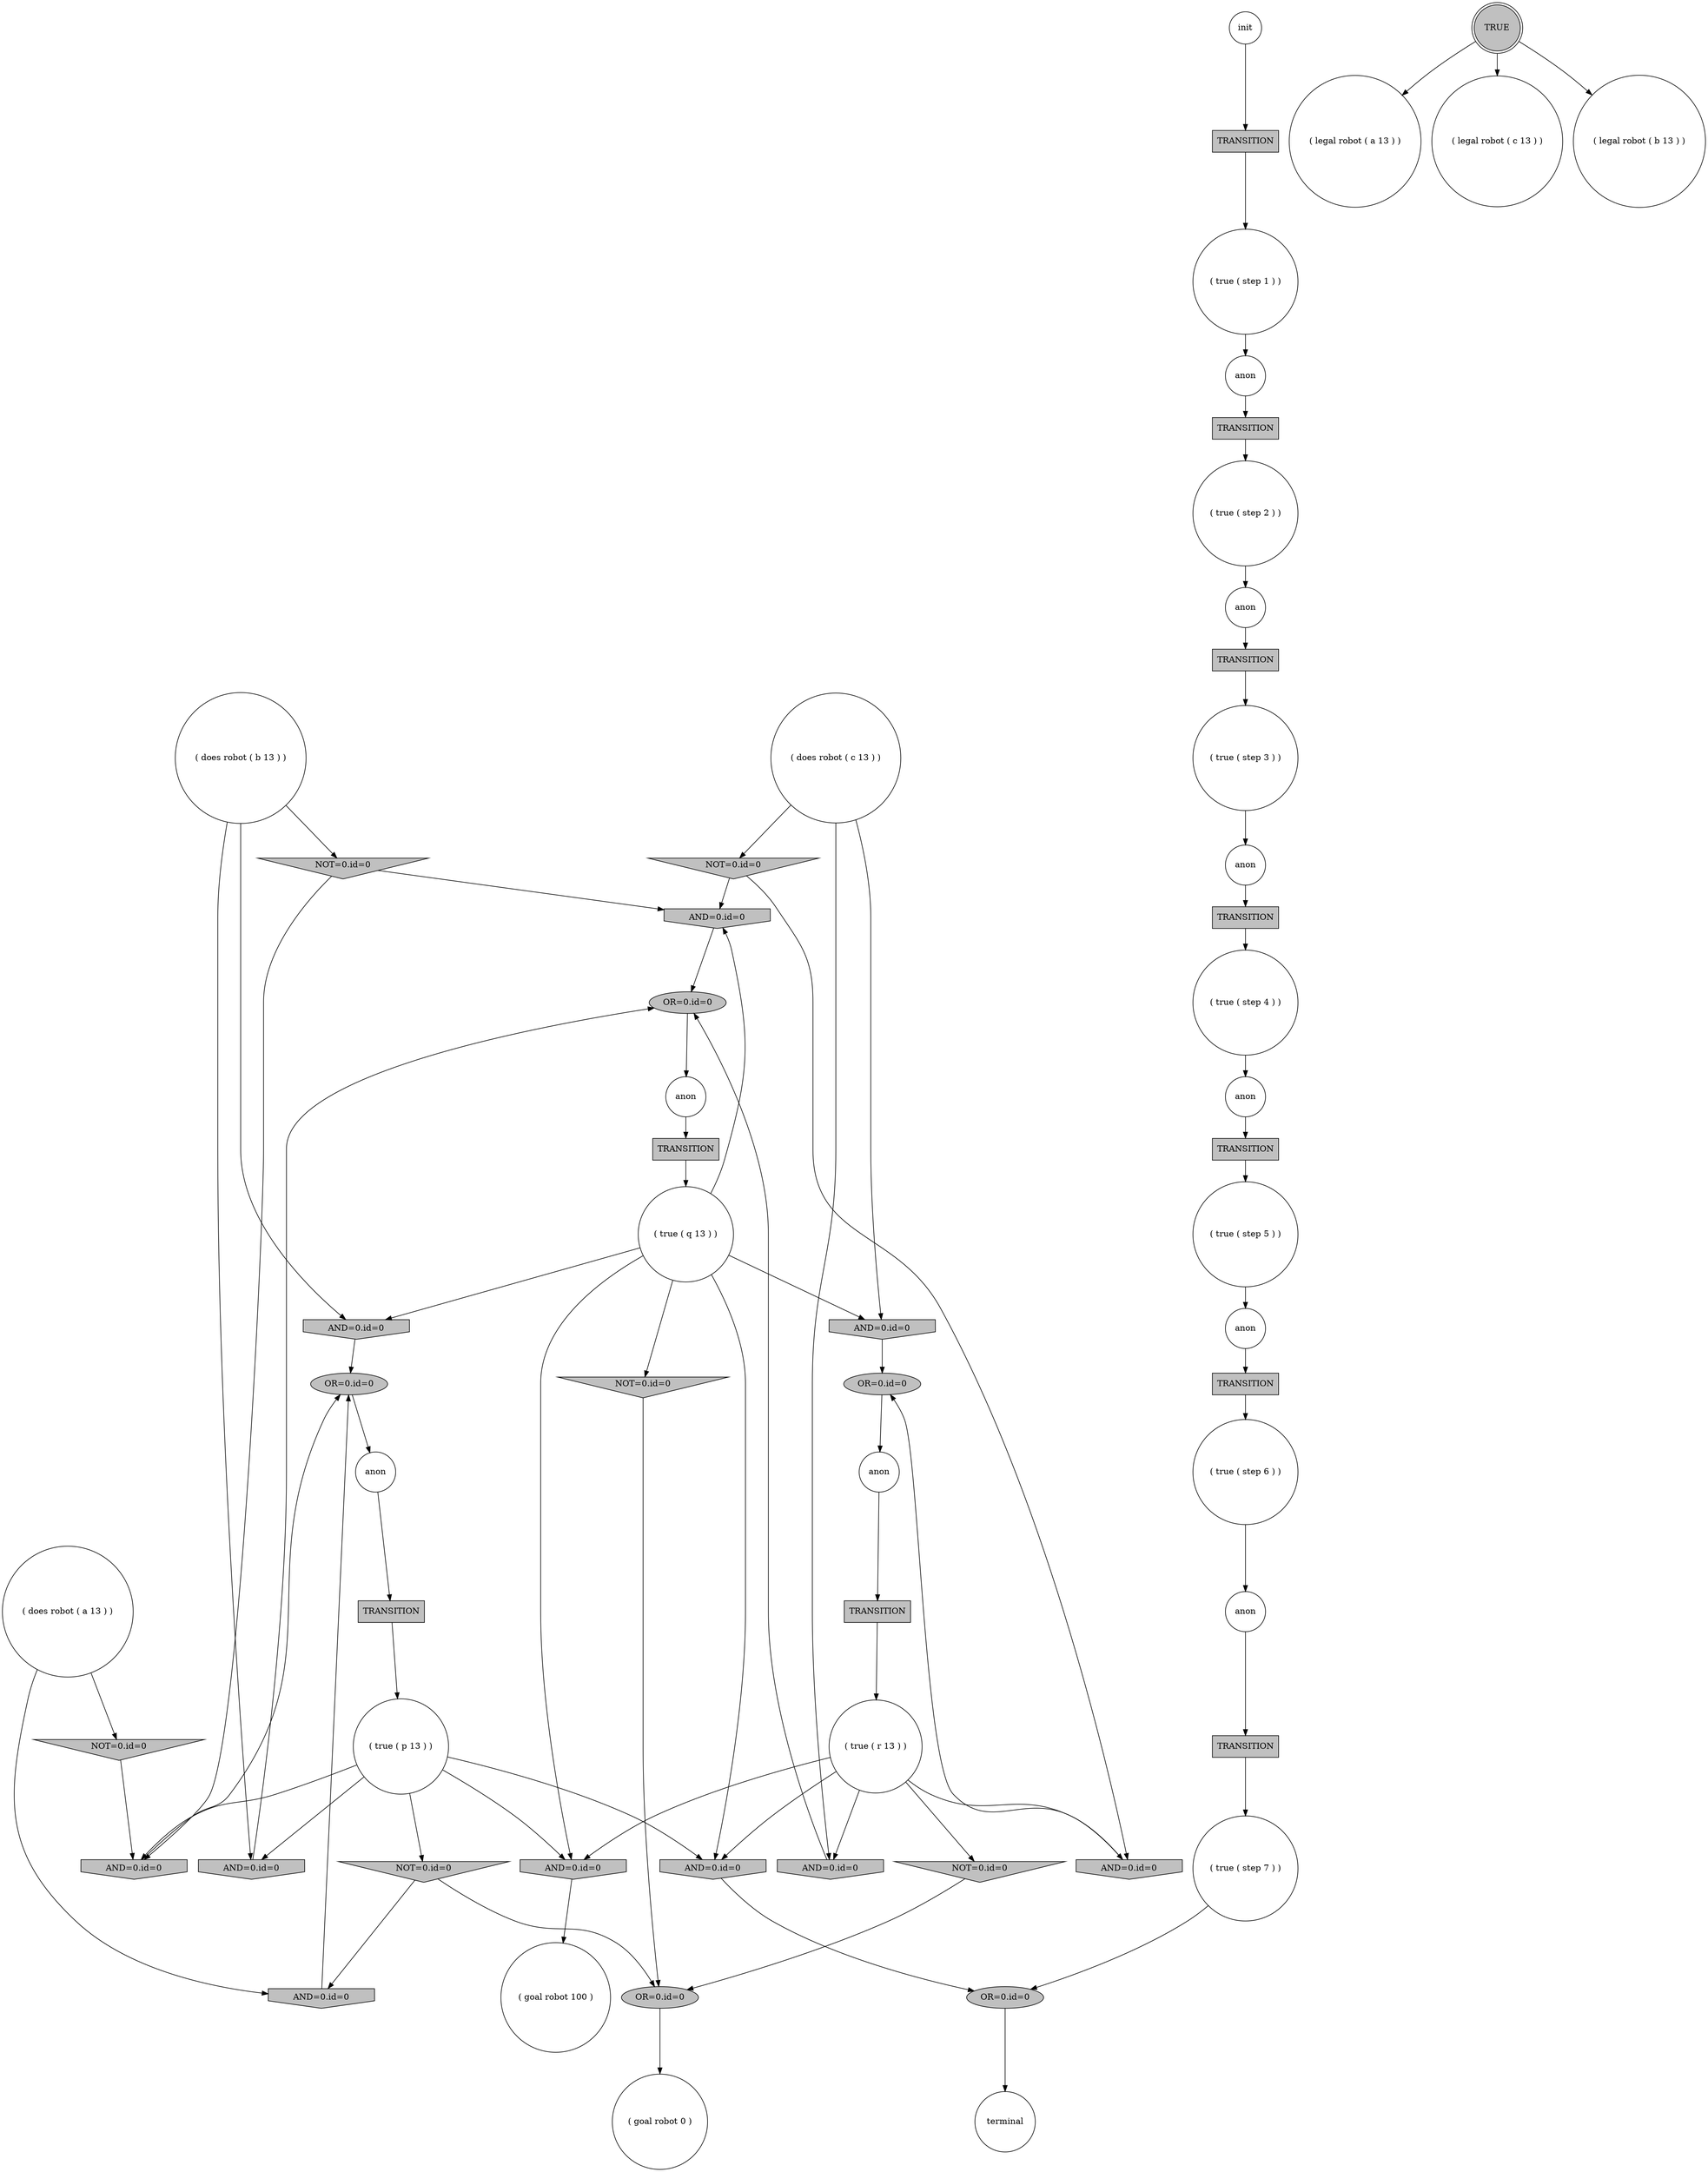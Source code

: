 digraph propNet
{
	"@7aa552ac"[shape=invhouse, style= filled, fillcolor=grey, label="AND=0.id=0"]; "@7aa552ac"->"@40f1bd82"; 
	"@39b351ac"[shape=ellipse, style= filled, fillcolor=grey, label="OR=0.id=0"]; "@39b351ac"->"@477debce"; 
	"@6fab37e7"[shape=ellipse, style= filled, fillcolor=grey, label="OR=0.id=0"]; "@6fab37e7"->"@437163ae"; 
	"@64694ce7"[shape=circle, style= filled, fillcolor=white, label="init"]; "@64694ce7"->"@460c132d"; 
	"@41e6494b"[shape=circle, style= filled, fillcolor=white, label="( goal robot 100 )"]; 
	"@627a6ab6"[shape=invhouse, style= filled, fillcolor=grey, label="AND=0.id=0"]; "@627a6ab6"->"@6fab37e7"; 
	"@437163ae"[shape=circle, style= filled, fillcolor=white, label="terminal"]; 
	"@1eedb607"[shape=circle, style= filled, fillcolor=white, label="( true ( step 1 ) )"]; "@1eedb607"->"@38ca2153"; 
	"@1c280517"[shape=circle, style= filled, fillcolor=white, label="( true ( q 13 ) )"]; "@1c280517"->"@1f17a837"; "@1c280517"->"@5c85fae3"; "@1c280517"->"@7aa552ac"; "@1c280517"->"@3c7ed952"; "@1c280517"->"@627a6ab6"; "@1c280517"->"@7909ebe7"; 
	"@2103104d"[shape=invhouse, style= filled, fillcolor=grey, label="AND=0.id=0"]; "@2103104d"->"@1743c576"; 
	"@4b220a41"[shape=box, style= filled, fillcolor=grey, label="TRANSITION"]; "@4b220a41"->"@1c280517"; 
	"@6ae49393"[shape=circle, style= filled, fillcolor=white, label="( legal robot ( a 13 ) )"]; 
	"@38ca2153"[shape=circle, style= filled, fillcolor=white, label="anon"]; "@38ca2153"->"@2494da20"; 
	"@184de1fa"[shape=circle, style= filled, fillcolor=white, label="anon"]; "@184de1fa"->"@612b543d"; 
	"@3c999557"[shape=circle, style= filled, fillcolor=white, label="( true ( step 7 ) )"]; "@3c999557"->"@6fab37e7"; 
	"@4be8d216"[shape=circle, style= filled, fillcolor=white, label="( does robot ( b 13 ) )"]; "@4be8d216"->"@3035cfb6"; "@4be8d216"->"@27303df8"; "@4be8d216"->"@7909ebe7"; 
	"@574e96b0"[shape=invtriangle, style= filled, fillcolor=grey, label="NOT=0.id=0"]; "@574e96b0"->"@6387a0c5"; "@574e96b0"->"@7aa552ac"; 
	"@238e02a"[shape=invtriangle, style= filled, fillcolor=grey, label="NOT=0.id=0"]; "@238e02a"->"@39b351ac"; 
	"@66e804cf"[shape=circle, style= filled, fillcolor=white, label="( true ( step 4 ) )"]; "@66e804cf"->"@759ec6fb"; 
	"@1743c576"[shape=ellipse, style= filled, fillcolor=grey, label="OR=0.id=0"]; "@1743c576"->"@260653ed"; 
	"@16293468"[shape=circle, style= filled, fillcolor=white, label="( true ( step 5 ) )"]; "@16293468"->"@2909a51d"; 
	"@69e59bab"[shape=circle, style= filled, fillcolor=white, label="( true ( r 13 ) )"]; "@69e59bab"->"@6387a0c5"; "@69e59bab"->"@238e02a"; "@69e59bab"->"@5c85fae3"; "@69e59bab"->"@58809779"; "@69e59bab"->"@627a6ab6"; 
	"@44a346d1"[shape=circle, style= filled, fillcolor=white, label="anon"]; "@44a346d1"->"@4b220a41"; 
	"@15414732"[shape=box, style= filled, fillcolor=grey, label="TRANSITION"]; "@15414732"->"@16293468"; 
	"@27303df8"[shape=invhouse, style= filled, fillcolor=grey, label="AND=0.id=0"]; "@27303df8"->"@40f1bd82"; 
	"@6bcdd903"[shape=circle, style= filled, fillcolor=white, label="( true ( step 3 ) )"]; "@6bcdd903"->"@184de1fa"; 
	"@45b8675b"[shape=circle, style= filled, fillcolor=white, label="( true ( step 2 ) )"]; "@45b8675b"->"@1d1166f4"; 
	"@7909ebe7"[shape=invhouse, style= filled, fillcolor=grey, label="AND=0.id=0"]; "@7909ebe7"->"@1743c576"; 
	"@6387a0c5"[shape=invhouse, style= filled, fillcolor=grey, label="AND=0.id=0"]; "@6387a0c5"->"@11d6040d"; 
	"@759ec6fb"[shape=circle, style= filled, fillcolor=white, label="anon"]; "@759ec6fb"->"@15414732"; 
	"@3004f370"[shape=box, style= filled, fillcolor=grey, label="TRANSITION"]; "@3004f370"->"@3c999557"; 
	"@1d1166f4"[shape=circle, style= filled, fillcolor=white, label="anon"]; "@1d1166f4"->"@710be7bc"; 
	"@2909a51d"[shape=circle, style= filled, fillcolor=white, label="anon"]; "@2909a51d"->"@87a400"; 
	"@2395aff8"[shape=box, style= filled, fillcolor=grey, label="TRANSITION"]; "@2395aff8"->"@d7cc368"; 
	"@87a400"[shape=box, style= filled, fillcolor=grey, label="TRANSITION"]; "@87a400"->"@58151d02"; 
	"@1fb42b2b"[shape=circle, style= filled, fillcolor=white, label="anon"]; "@1fb42b2b"->"@12cfc37"; 
	"@477debce"[shape=circle, style= filled, fillcolor=white, label="( goal robot 0 )"]; 
	"@27867366"[shape=circle, style= filled, fillcolor=white, label="( legal robot ( c 13 ) )"]; 
	"@612b543d"[shape=box, style= filled, fillcolor=grey, label="TRANSITION"]; "@612b543d"->"@66e804cf"; 
	"@58151d02"[shape=circle, style= filled, fillcolor=white, label="( true ( step 6 ) )"]; "@58151d02"->"@1726eac7"; 
	"@12cfc37"[shape=box, style= filled, fillcolor=grey, label="TRANSITION"]; "@12cfc37"->"@69e59bab"; 
	"@460c132d"[shape=box, style= filled, fillcolor=grey, label="TRANSITION"]; "@460c132d"->"@1eedb607"; 
	"@3c7ed952"[shape=invtriangle, style= filled, fillcolor=grey, label="NOT=0.id=0"]; "@3c7ed952"->"@39b351ac"; 
	"@1f103272"[shape=circle, style= filled, fillcolor=white, label="( does robot ( a 13 ) )"]; "@1f103272"->"@6cf8723d"; "@1f103272"->"@2103104d"; 
	"@40f1bd82"[shape=ellipse, style= filled, fillcolor=grey, label="OR=0.id=0"]; "@40f1bd82"->"@44a346d1"; 
	"@7bbf2e33"[shape=circle, style= filled, fillcolor=white, label="( does robot ( c 13 ) )"]; "@7bbf2e33"->"@1f17a837"; "@7bbf2e33"->"@58809779"; "@7bbf2e33"->"@574e96b0"; 
	"@11d6040d"[shape=ellipse, style= filled, fillcolor=grey, label="OR=0.id=0"]; "@11d6040d"->"@1fb42b2b"; 
	"@1726eac7"[shape=circle, style= filled, fillcolor=white, label="anon"]; "@1726eac7"->"@3004f370"; 
	"@275cf2bd"[shape=invtriangle, style= filled, fillcolor=grey, label="NOT=0.id=0"]; "@275cf2bd"->"@2103104d"; "@275cf2bd"->"@39b351ac"; 
	"@260653ed"[shape=circle, style= filled, fillcolor=white, label="anon"]; "@260653ed"->"@2395aff8"; 
	"@d7cc368"[shape=circle, style= filled, fillcolor=white, label="( true ( p 13 ) )"]; "@d7cc368"->"@275cf2bd"; "@d7cc368"->"@5c85fae3"; "@d7cc368"->"@27303df8"; "@d7cc368"->"@627a6ab6"; "@d7cc368"->"@a7dbd52"; 
	"@5c85fae3"[shape=invhouse, style= filled, fillcolor=grey, label="AND=0.id=0"]; "@5c85fae3"->"@41e6494b"; 
	"@7e31164"[shape=circle, style= filled, fillcolor=white, label="( legal robot ( b 13 ) )"]; 
	"@2494da20"[shape=box, style= filled, fillcolor=grey, label="TRANSITION"]; "@2494da20"->"@45b8675b"; 
	"@710be7bc"[shape=box, style= filled, fillcolor=grey, label="TRANSITION"]; "@710be7bc"->"@6bcdd903"; 
	"@6cf8723d"[shape=invtriangle, style= filled, fillcolor=grey, label="NOT=0.id=0"]; "@6cf8723d"->"@a7dbd52"; 
	"@41f03f19"[shape=doublecircle, style= filled, fillcolor=grey, label="TRUE"]; "@41f03f19"->"@7e31164"; "@41f03f19"->"@27867366"; "@41f03f19"->"@6ae49393"; 
	"@1f17a837"[shape=invhouse, style= filled, fillcolor=grey, label="AND=0.id=0"]; "@1f17a837"->"@11d6040d"; 
	"@a7dbd52"[shape=invhouse, style= filled, fillcolor=grey, label="AND=0.id=0"]; "@a7dbd52"->"@1743c576"; 
	"@3035cfb6"[shape=invtriangle, style= filled, fillcolor=grey, label="NOT=0.id=0"]; "@3035cfb6"->"@7aa552ac"; "@3035cfb6"->"@a7dbd52"; 
	"@58809779"[shape=invhouse, style= filled, fillcolor=grey, label="AND=0.id=0"]; "@58809779"->"@40f1bd82"; 
}